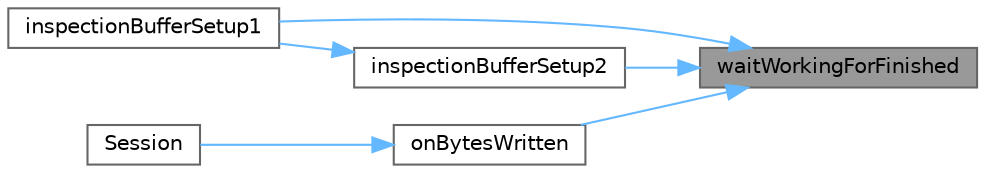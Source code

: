digraph "waitWorkingForFinished"
{
 // LATEX_PDF_SIZE
  bgcolor="transparent";
  edge [fontname=Helvetica,fontsize=10,labelfontname=Helvetica,labelfontsize=10];
  node [fontname=Helvetica,fontsize=10,shape=box,height=0.2,width=0.4];
  rankdir="RL";
  Node1 [id="Node000001",label="waitWorkingForFinished",height=0.2,width=0.4,color="gray40", fillcolor="grey60", style="filled", fontcolor="black",tooltip="等待工作完成。"];
  Node1 -> Node2 [id="edge1_Node000001_Node000002",dir="back",color="steelblue1",style="solid",tooltip=" "];
  Node2 [id="Node000002",label="inspectionBufferSetup1",height=0.2,width=0.4,color="grey40", fillcolor="white", style="filled",URL="$class_j_q_http_server_1_1_session.html#a25058db4fba264e7ff6c494a0fb0d65b",tooltip="检查缓冲区设置 1。"];
  Node1 -> Node3 [id="edge2_Node000001_Node000003",dir="back",color="steelblue1",style="solid",tooltip=" "];
  Node3 [id="Node000003",label="inspectionBufferSetup2",height=0.2,width=0.4,color="grey40", fillcolor="white", style="filled",URL="$class_j_q_http_server_1_1_session.html#a57d41ddc75a4443231da563c58da9a09",tooltip="检查缓冲区设置 2。"];
  Node3 -> Node2 [id="edge3_Node000003_Node000002",dir="back",color="steelblue1",style="solid",tooltip=" "];
  Node1 -> Node4 [id="edge4_Node000001_Node000004",dir="back",color="steelblue1",style="solid",tooltip=" "];
  Node4 [id="Node000004",label="onBytesWritten",height=0.2,width=0.4,color="grey40", fillcolor="white", style="filled",URL="$class_j_q_http_server_1_1_session.html#a974ecb2bd8a017d4c0f670d66d7958ce",tooltip="处理字节写入。"];
  Node4 -> Node5 [id="edge5_Node000004_Node000005",dir="back",color="steelblue1",style="solid",tooltip=" "];
  Node5 [id="Node000005",label="Session",height=0.2,width=0.4,color="grey40", fillcolor="white", style="filled",URL="$class_j_q_http_server_1_1_session.html#acf070f2776d0b98d0a2b644b50cab4a3",tooltip="构造函数。"];
}
